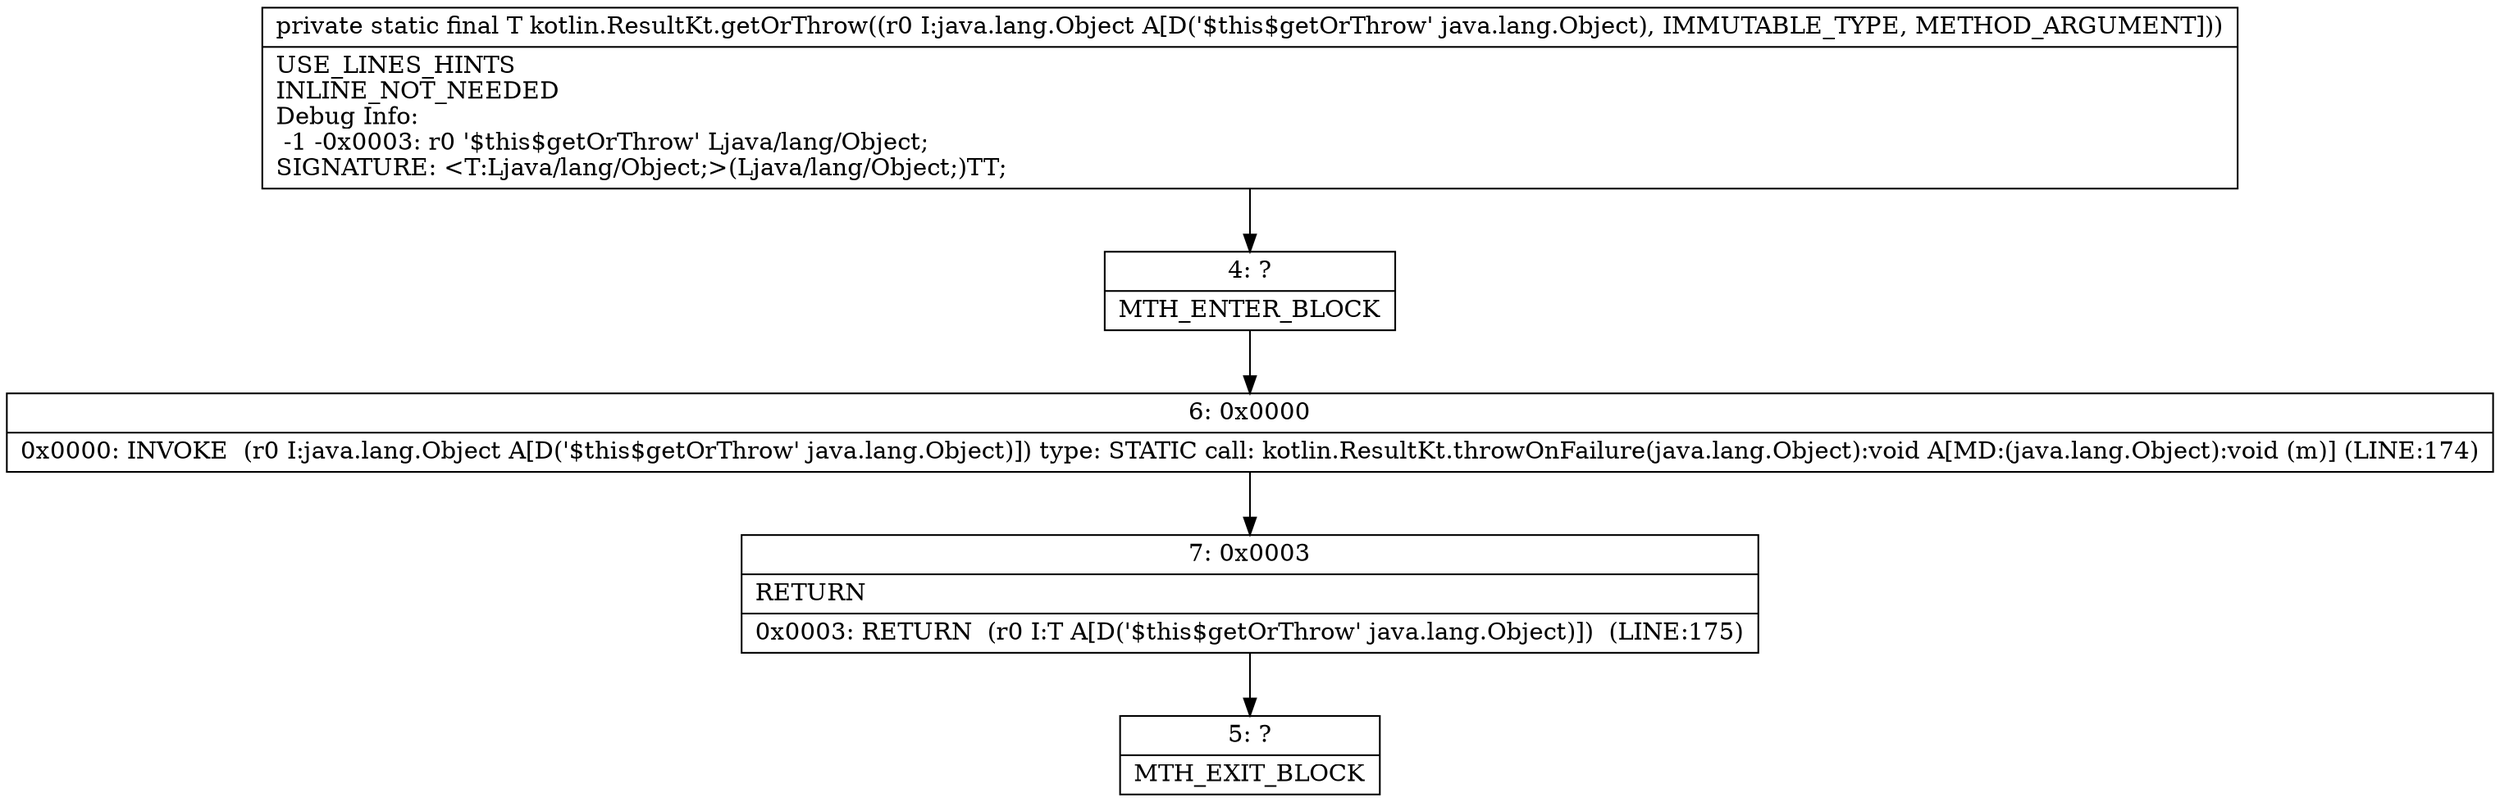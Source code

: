 digraph "CFG forkotlin.ResultKt.getOrThrow(Ljava\/lang\/Object;)Ljava\/lang\/Object;" {
Node_4 [shape=record,label="{4\:\ ?|MTH_ENTER_BLOCK\l}"];
Node_6 [shape=record,label="{6\:\ 0x0000|0x0000: INVOKE  (r0 I:java.lang.Object A[D('$this$getOrThrow' java.lang.Object)]) type: STATIC call: kotlin.ResultKt.throwOnFailure(java.lang.Object):void A[MD:(java.lang.Object):void (m)] (LINE:174)\l}"];
Node_7 [shape=record,label="{7\:\ 0x0003|RETURN\l|0x0003: RETURN  (r0 I:T A[D('$this$getOrThrow' java.lang.Object)])  (LINE:175)\l}"];
Node_5 [shape=record,label="{5\:\ ?|MTH_EXIT_BLOCK\l}"];
MethodNode[shape=record,label="{private static final T kotlin.ResultKt.getOrThrow((r0 I:java.lang.Object A[D('$this$getOrThrow' java.lang.Object), IMMUTABLE_TYPE, METHOD_ARGUMENT]))  | USE_LINES_HINTS\lINLINE_NOT_NEEDED\lDebug Info:\l  \-1 \-0x0003: r0 '$this$getOrThrow' Ljava\/lang\/Object;\lSIGNATURE: \<T:Ljava\/lang\/Object;\>(Ljava\/lang\/Object;)TT;\l}"];
MethodNode -> Node_4;Node_4 -> Node_6;
Node_6 -> Node_7;
Node_7 -> Node_5;
}

